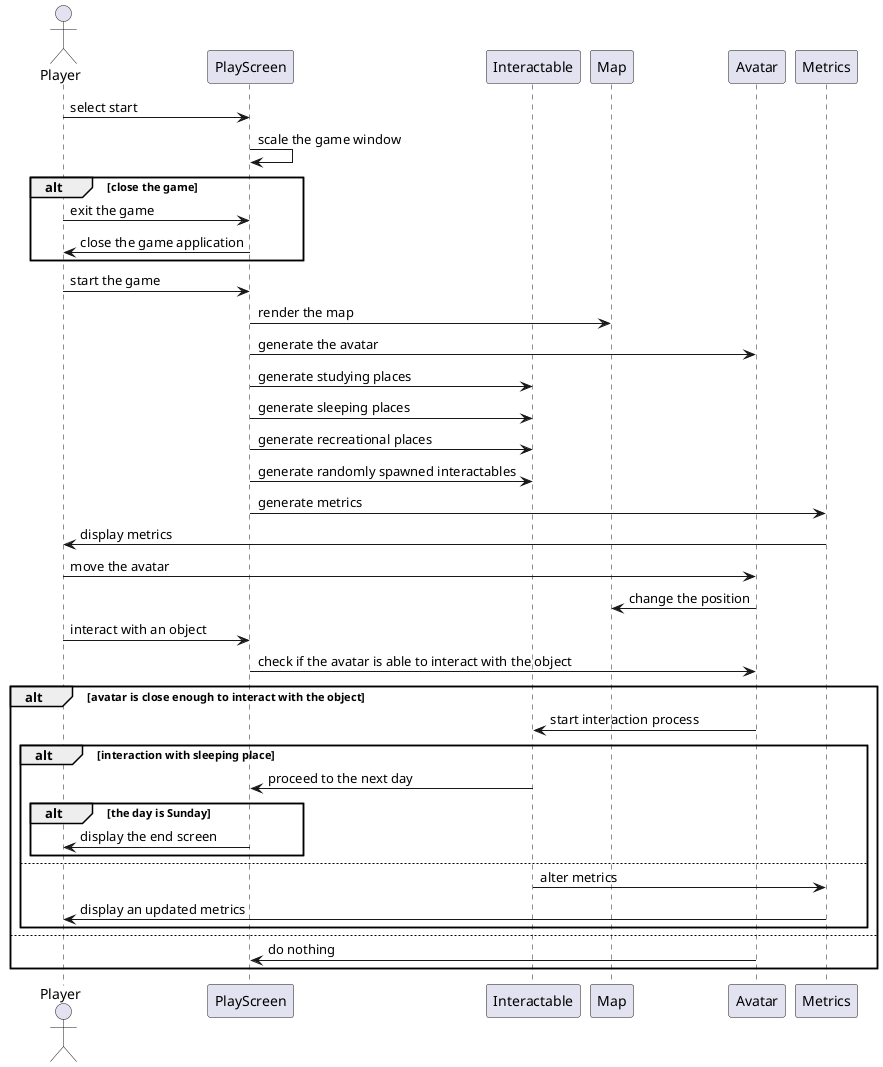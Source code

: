 @startuml
actor Player as Player
participant PlayScreen as Game  
participant Interactable as Object

Player -> Game: select start 
Game -> Game: scale the game window
alt close the game
 Player -> Game: exit the game
 Game -> Player: close the game application
end
Player -> Game: start the game
Game -> Map: render the map
Game -> Avatar: generate the avatar
Game -> Object: generate studying places
Game -> Object: generate sleeping places
Game -> Object: generate recreational places
Game -> Object: generate randomly spawned interactables
Game -> Metrics: generate metrics
Metrics -> Player: display metrics
Player -> Avatar: move the avatar
Avatar -> Map: change the position
Player -> Game: interact with an object
Game -> Avatar: check if the avatar is able to interact with the object
alt avatar is close enough to interact with the object
 Avatar -> Object: start interaction process
 alt interaction with sleeping place
  Object -> Game: proceed to the next day
   alt the day is Sunday
    Game -> Player: display the end screen
   end
 else
  Object -> Metrics: alter metrics
  Metrics -> Player: display an updated metrics
 end
else
 Avatar -> Game: do nothing
end
@enduml
